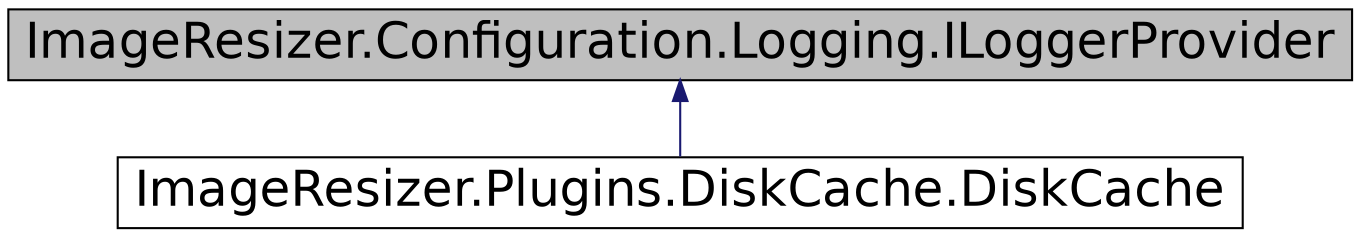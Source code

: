 digraph G
{
  edge [fontname="Helvetica",fontsize="24",labelfontname="Helvetica",labelfontsize="24"];
  node [fontname="Helvetica",fontsize="24",shape=record];
  Node1 [label="ImageResizer.Configuration.Logging.ILoggerProvider",height=0.2,width=0.4,color="black", fillcolor="grey75", style="filled" fontcolor="black"];
  Node1 -> Node2 [dir="back",color="midnightblue",fontsize="24",style="solid",fontname="Helvetica"];
  Node2 [label="ImageResizer.Plugins.DiskCache.DiskCache",height=0.2,width=0.4,color="black", fillcolor="white", style="filled",URL="$class_image_resizer_1_1_plugins_1_1_disk_cache_1_1_disk_cache.html",tooltip="Provides methods for creating, maintaining, and securing the disk cache."];
}
